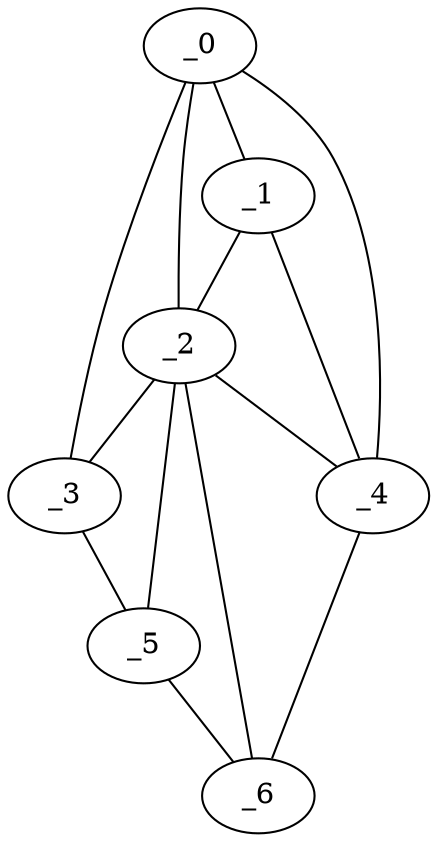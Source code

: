 graph "obj63__120.gxl" {
	_0	 [x=46,
		y=32];
	_1	 [x=54,
		y=22];
	_0 -- _1	 [valence=2];
	_2	 [x=56,
		y=28];
	_0 -- _2	 [valence=1];
	_3	 [x=56,
		y=54];
	_0 -- _3	 [valence=1];
	_4	 [x=66,
		y=5];
	_0 -- _4	 [valence=1];
	_1 -- _2	 [valence=2];
	_1 -- _4	 [valence=1];
	_2 -- _3	 [valence=2];
	_2 -- _4	 [valence=2];
	_5	 [x=79,
		y=48];
	_2 -- _5	 [valence=2];
	_6	 [x=87,
		y=27];
	_2 -- _6	 [valence=1];
	_3 -- _5	 [valence=1];
	_4 -- _6	 [valence=1];
	_5 -- _6	 [valence=1];
}
